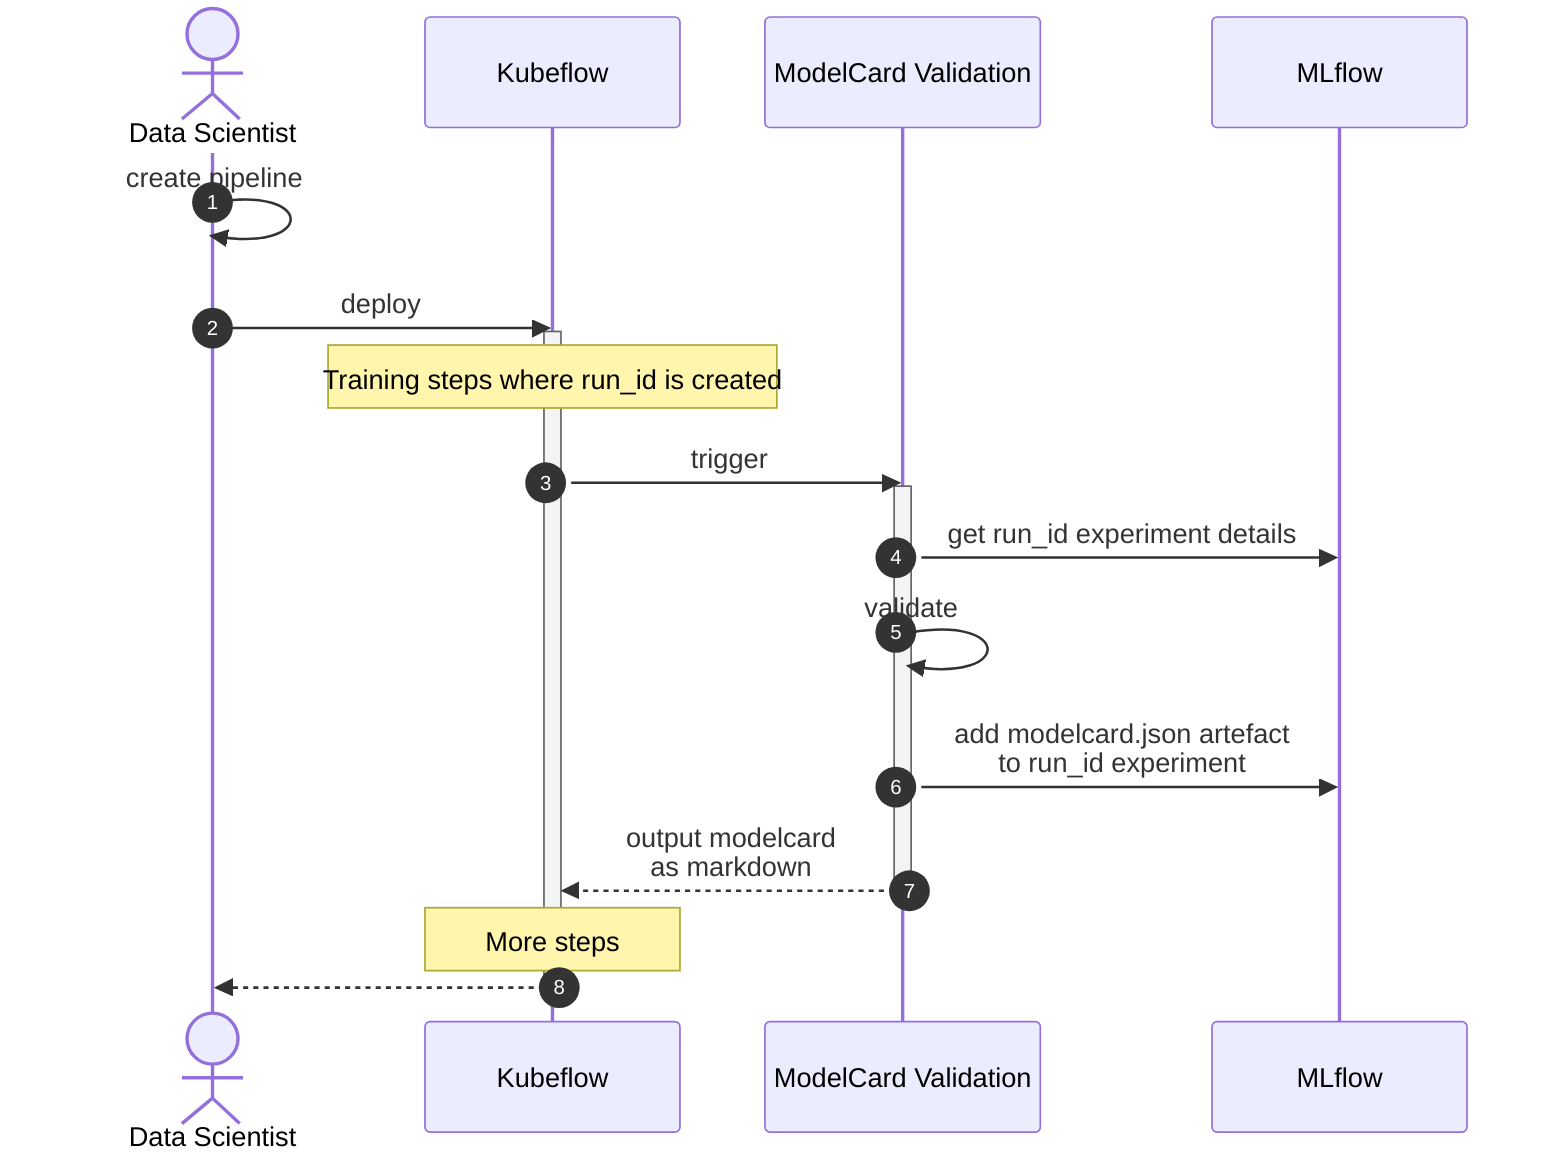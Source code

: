 sequenceDiagram
  autonumber
  actor Data Scientist
  participant kf as Kubeflow
  participant mc as ModelCard Validation
  participant mlflow as MLflow

  Data Scientist ->> Data Scientist: create pipeline 
  Data Scientist ->> kf: deploy
  activate kf
    Note over kf: Training steps where run_id is created
    kf ->> mc: trigger
    activate mc
      mc ->> mlflow: get run_id experiment details
      mc ->> mc: validate
      mc ->> mlflow: add modelcard.json artefact <br /> to run_id experiment
      mc -->> kf: output modelcard <br /> as markdown
    deactivate mc
    Note over kf: More steps
    kf -->> Data Scientist: 
  deactivate kf
